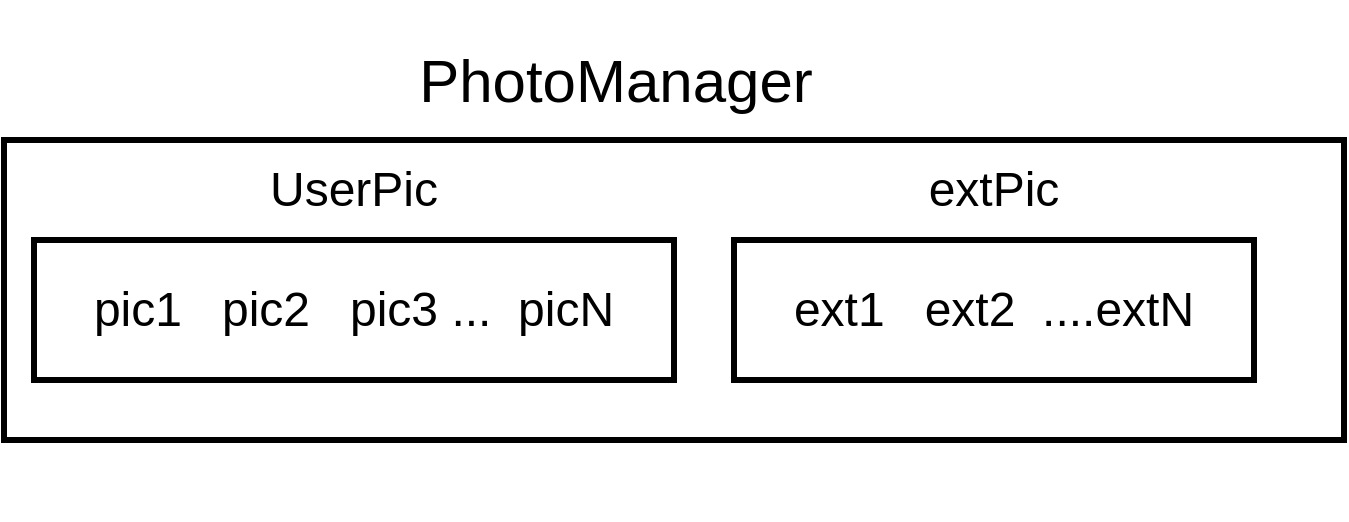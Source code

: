 <mxfile version="14.9.4" type="github">
  <diagram id="AVngD0tcw0efGsFr7O5R" name="Page-1">
    <mxGraphModel dx="1422" dy="702" grid="1" gridSize="10" guides="1" tooltips="1" connect="1" arrows="1" fold="1" page="1" pageScale="1" pageWidth="827" pageHeight="1169" math="0" shadow="0">
      <root>
        <mxCell id="0" />
        <mxCell id="1" parent="0" />
        <mxCell id="FLVjzXz2_E-ynMVPb_XI-14" value="" style="group" vertex="1" connectable="0" parent="1">
          <mxGeometry x="90" y="130" width="670" height="260" as="geometry" />
        </mxCell>
        <mxCell id="FLVjzXz2_E-ynMVPb_XI-11" value="" style="group" vertex="1" connectable="0" parent="FLVjzXz2_E-ynMVPb_XI-14">
          <mxGeometry y="70" width="670" height="190" as="geometry" />
        </mxCell>
        <mxCell id="Na_N96Jh_YFap5u9xBzC-9" value="" style="rounded=0;whiteSpace=wrap;html=1;strokeWidth=3;" parent="FLVjzXz2_E-ynMVPb_XI-11" vertex="1">
          <mxGeometry width="670" height="150" as="geometry" />
        </mxCell>
        <mxCell id="FLVjzXz2_E-ynMVPb_XI-6" value="" style="group" vertex="1" connectable="0" parent="FLVjzXz2_E-ynMVPb_XI-11">
          <mxGeometry x="15" y="10" width="640" height="180" as="geometry" />
        </mxCell>
        <mxCell id="Na_N96Jh_YFap5u9xBzC-3" value="&lt;font style=&quot;font-size: 24px&quot;&gt;pic1&amp;nbsp; &amp;nbsp;pic2&amp;nbsp; &amp;nbsp;pic3 ...&amp;nbsp; picN&lt;/font&gt;" style="rounded=0;whiteSpace=wrap;html=1;strokeWidth=3;" parent="FLVjzXz2_E-ynMVPb_XI-6" vertex="1">
          <mxGeometry y="40" width="320" height="70" as="geometry" />
        </mxCell>
        <mxCell id="Na_N96Jh_YFap5u9xBzC-4" value="&lt;span style=&quot;font-size: 24px&quot;&gt;UserPic&lt;/span&gt;" style="text;html=1;strokeColor=none;fillColor=none;align=center;verticalAlign=middle;whiteSpace=wrap;rounded=0;" parent="FLVjzXz2_E-ynMVPb_XI-6" vertex="1">
          <mxGeometry x="105" width="110" height="30" as="geometry" />
        </mxCell>
        <mxCell id="FLVjzXz2_E-ynMVPb_XI-8" value="" style="group" vertex="1" connectable="0" parent="FLVjzXz2_E-ynMVPb_XI-6">
          <mxGeometry x="350" y="5" width="260" height="105" as="geometry" />
        </mxCell>
        <mxCell id="FLVjzXz2_E-ynMVPb_XI-9" value="&lt;font style=&quot;font-size: 24px&quot;&gt;ext1&amp;nbsp; &amp;nbsp;ext2&amp;nbsp; ....extN&lt;/font&gt;" style="rounded=0;whiteSpace=wrap;html=1;strokeWidth=3;" vertex="1" parent="FLVjzXz2_E-ynMVPb_XI-8">
          <mxGeometry y="35" width="260" height="70" as="geometry" />
        </mxCell>
        <mxCell id="FLVjzXz2_E-ynMVPb_XI-10" value="&lt;span style=&quot;font-size: 24px&quot;&gt;extPic&lt;/span&gt;" style="text;html=1;strokeColor=none;fillColor=none;align=center;verticalAlign=middle;whiteSpace=wrap;rounded=0;" vertex="1" parent="FLVjzXz2_E-ynMVPb_XI-8">
          <mxGeometry x="70" width="120" height="20" as="geometry" />
        </mxCell>
        <mxCell id="FLVjzXz2_E-ynMVPb_XI-13" value="PhotoManager" style="text;html=1;strokeColor=none;fillColor=none;align=center;verticalAlign=middle;whiteSpace=wrap;rounded=0;fontSize=30;" vertex="1" parent="FLVjzXz2_E-ynMVPb_XI-14">
          <mxGeometry x="181" width="250" height="80" as="geometry" />
        </mxCell>
      </root>
    </mxGraphModel>
  </diagram>
</mxfile>

